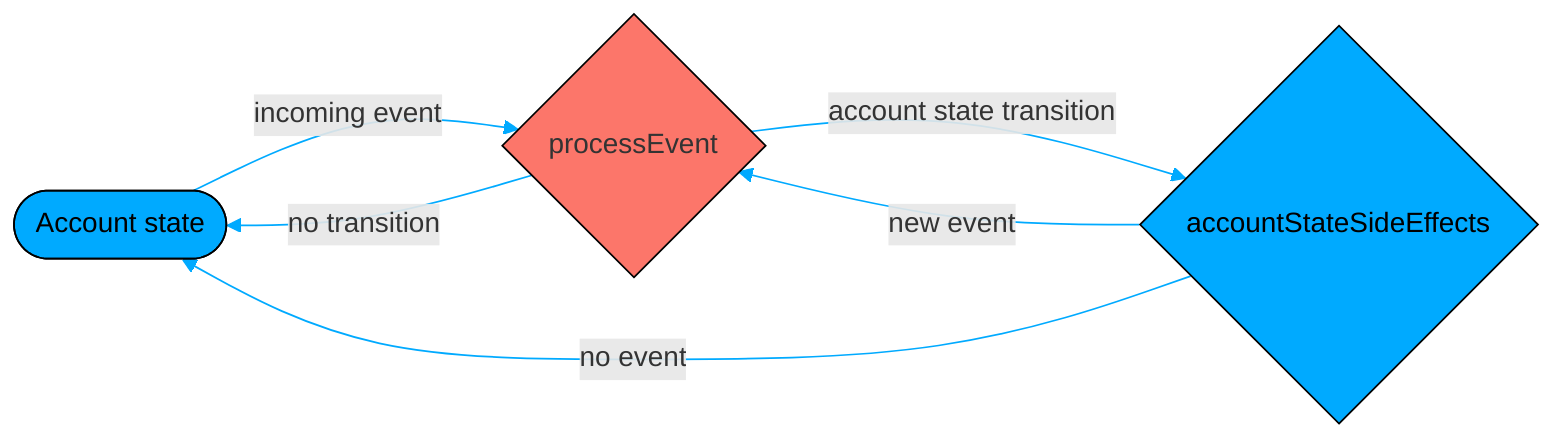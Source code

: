 flowchart LR
    A([Account state]):::public
    PE{processEvent}
    ASE{accountStateSideEffects}:::public

    A --> |incoming event| PE
    PE --> |no transition| A
    PE --> |account state transition| ASE
    ASE --> |new event| PE
    ASE --> |no event| A


    classDef default fill:#FC766A, stroke: black;
    classDef public fill:#0af, color:black, stroke:black
    linkStyle default stroke:#0af